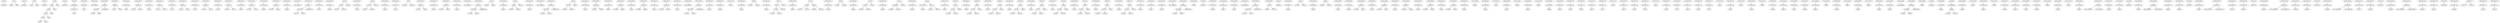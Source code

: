 digraph A { 
BLOCK43 -> RETURN44
MUL50 -> VAR49
MUL50 -> VAR48
BLOCK46 -> RETURN47
ADD55 -> VAR54
ADD55 -> VAR53
BLOCK51 -> RETURN52
ADD60 -> VAR59
ADD60 -> VAR58
ADD62 -> VAR61
ADD62 -> ADD60
ADD64 -> VAR63
ADD64 -> ADD62
ADD66 -> VAR65
ADD66 -> ADD64
ADD68 -> VAR67
ADD68 -> ADD66
BLOCK56 -> RETURN57
FUNCCALL75 -> VAR71
EXPRSTMR70 -> FUNCCALL75
FUNCCALL81 -> VAR77
EXPRSTMR76 -> FUNCCALL81
EXPRSTMR83 -> NULL_EXPR82
ASSIGN87 -> NUM84
ASSIGN87 -> VAR86
COMMA88 -> ASSIGN87
COMMA88 -> MEMZERO85
EXPRSTMR89 -> COMMA88
ASSIGN94 -> NUM93
ASSIGN94 -> VAR92
EXPRSTMR91 -> ASSIGN94
FUNCCALL100 -> VAR96
EXPRSTMR95 -> FUNCCALL100
ASSIGN104 -> NUM103
ASSIGN104 -> VAR102
EXPRSTMR101 -> ASSIGN104
FUNCCALL110 -> VAR106
EXPRSTMR105 -> FUNCCALL110
ASSIGN114 -> NUM113
ASSIGN114 -> VAR112
EXPRSTMR111 -> ASSIGN114
FUNCCALL120 -> VAR116
EXPRSTMR115 -> FUNCCALL120
ASSIGN124 -> NUM123
ASSIGN124 -> VAR122
EXPRSTMR121 -> ASSIGN124
FUNCCALL130 -> VAR126
EXPRSTMR125 -> FUNCCALL130
ASSIGN134 -> NUM133
ASSIGN134 -> VAR132
EXPRSTMR131 -> ASSIGN134
FUNCCALL140 -> VAR136
EXPRSTMR135 -> FUNCCALL140
ASSIGN144 -> NUM143
ASSIGN144 -> VAR142
EXPRSTMR141 -> ASSIGN144
FUNCCALL150 -> VAR146
EXPRSTMR145 -> FUNCCALL150
ASSIGN154 -> NUM153
ASSIGN154 -> VAR152
EXPRSTMR151 -> ASSIGN154
FUNCCALL160 -> VAR156
EXPRSTMR155 -> FUNCCALL160
ASSIGN164 -> NUM163
ASSIGN164 -> VAR162
EXPRSTMR161 -> ASSIGN164
FUNCCALL170 -> VAR166
EXPRSTMR165 -> FUNCCALL170
EXPRSTMR172 -> NULL_EXPR171
ASSIGN176 -> NUM173
ASSIGN176 -> VAR175
COMMA177 -> ASSIGN176
COMMA177 -> MEMZERO174
EXPRSTMR178 -> COMMA177
FUNCCALL185 -> VAR181
EXPRSTMR180 -> FUNCCALL185
FUNCCALL191 -> VAR187
EXPRSTMR186 -> FUNCCALL191
ADD197 -> NUM196
ADD197 -> NUM195
ADD199 -> NUM198
ADD199 -> ADD197
FUNCCALL201 -> VAR193
EXPRSTMR192 -> FUNCCALL201
MUL208 -> NUM207
MUL208 -> NUM206
ADD209 -> MUL208
ADD209 -> NUM205
FUNCCALL211 -> VAR203
EXPRSTMR202 -> FUNCCALL211
FUNCCALL217 -> VAR213
EXPRSTMR212 -> FUNCCALL217
IF218 -> NUM219
IF218 -> BLOCK220
ASSIGN224 -> NUM223
ASSIGN224 -> VAR222
EXPRSTMR221 -> ASSIGN224
FUNCCALL230 -> VAR226
EXPRSTMR225 -> FUNCCALL230
ASSIGN234 -> NUM233
ASSIGN234 -> VAR232
EXPRSTMR231 -> ASSIGN234
FUNCCALL240 -> VAR236
EXPRSTMR235 -> FUNCCALL240
EXPRSTMR242 -> NULL_EXPR241
ASSIGN246 -> NUM243
ASSIGN246 -> VAR245
COMMA247 -> ASSIGN246
COMMA247 -> MEMZERO244
EXPRSTMR248 -> COMMA247
ADD255 -> NUM254
ADD255 -> VAR253
FUNCCALL257 -> VAR251
EXPRSTMR250 -> FUNCCALL257
ADD263 -> NUM262
ADD263 -> VAR261
ADD265 -> NUM264
ADD265 -> ADD263
FUNCCALL267 -> VAR259
EXPRSTMR258 -> FUNCCALL267
EXPRSTMR269 -> NULL_EXPR268
ASSIGN273 -> NUM270
ASSIGN273 -> VAR272
COMMA274 -> ASSIGN273
COMMA274 -> MEMZERO271
EXPRSTMR275 -> COMMA274
MUL283 -> NUM282
MUL283 -> NUM281
ADD284 -> MUL283
ADD284 -> VAR280
FUNCCALL286 -> VAR278
EXPRSTMR277 -> FUNCCALL286
ASSIGN290 -> NUM289
ASSIGN290 -> VAR288
EXPRSTMR287 -> ASSIGN290
FUNCCALL296 -> VAR292
EXPRSTMR291 -> FUNCCALL296
ASSIGN300 -> NUM299
ASSIGN300 -> VAR298
EXPRSTMR297 -> ASSIGN300
FUNCCALL306 -> VAR302
EXPRSTMR301 -> FUNCCALL306
ASSIGN310 -> NUM309
ASSIGN310 -> VAR308
EXPRSTMR307 -> ASSIGN310
FUNCCALL316 -> VAR312
EXPRSTMR311 -> FUNCCALL316
ASSIGN320 -> NUM319
ASSIGN320 -> VAR318
EXPRSTMR317 -> ASSIGN320
FUNCCALL326 -> VAR322
EXPRSTMR321 -> FUNCCALL326
EXPRSTMR328 -> NULL_EXPR327
ASSIGN332 -> NUM329
ASSIGN332 -> VAR331
COMMA333 -> ASSIGN332
COMMA333 -> MEMZERO330
EXPRSTMR334 -> COMMA333
FUNCCALL341 -> VAR337
EXPRSTMR336 -> FUNCCALL341
FUNCCALL347 -> VAR343
EXPRSTMR342 -> FUNCCALL347
FUNCCALL352 -> VAR351
FUNCCALL354 -> VAR349
EXPRSTMR348 -> FUNCCALL354
ADD360 -> NUM359
ADD360 -> NUM358
FUNCCALL362 -> VAR356
EXPRSTMR355 -> FUNCCALL362
MUL369 -> NUM368
MUL369 -> NUM367
ADD370 -> MUL369
ADD370 -> NUM366
ADD372 -> NUM371
ADD372 -> ADD370
FUNCCALL374 -> VAR364
EXPRSTMR363 -> FUNCCALL374
ADD380 -> NUM379
ADD380 -> NUM378
ADD383 -> NUM382
ADD383 -> NUM381
MUL384 -> ADD383
MUL384 -> ADD380
FUNCCALL386 -> VAR376
EXPRSTMR375 -> FUNCCALL386
ADD392 -> NUM391
ADD392 -> NUM390
FUNCCALL394 -> VAR388
EXPRSTMR387 -> FUNCCALL394
ADD400 -> NUM399
ADD400 -> NUM398
MUL402 -> NUM401
MUL402 -> ADD400
FUNCCALL404 -> VAR396
EXPRSTMR395 -> FUNCCALL404
COMMA410 -> NUM409
COMMA410 -> NUM408
MUL412 -> NUM411
MUL412 -> COMMA410
FUNCCALL414 -> VAR406
EXPRSTMR405 -> FUNCCALL414
FUNCCALL420 -> VAR418
MUL423 -> NUM422
MUL423 -> NUM421
ADD424 -> MUL423
ADD424 -> FUNCCALL420
FUNCCALL426 -> VAR416
EXPRSTMR415 -> FUNCCALL426
MUL433 -> NUM432
MUL433 -> NUM431
ADD434 -> MUL433
ADD434 -> VAR430
DEREF435 -> ADD434
FUNCCALL437 -> VAR428
EXPRSTMR427 -> FUNCCALL437
MUL444 -> NUM443
MUL444 -> NUM442
ADD445 -> MUL444
ADD445 -> VAR441
DEREF446 -> ADD445
FUNCCALL448 -> VAR439
EXPRSTMR438 -> FUNCCALL448
MUL455 -> NUM454
MUL455 -> NUM453
ADD456 -> MUL455
ADD456 -> VAR452
DEREF457 -> ADD456
FUNCCALL459 -> VAR450
EXPRSTMR449 -> FUNCCALL459
MUL466 -> NUM465
MUL466 -> NUM464
ADD467 -> MUL466
ADD467 -> VAR463
DEREF468 -> ADD467
FUNCCALL470 -> VAR461
EXPRSTMR460 -> FUNCCALL470
MUL477 -> NUM476
MUL477 -> NUM475
ADD478 -> MUL477
ADD478 -> VAR474
DEREF479 -> ADD478
FUNCCALL481 -> VAR472
EXPRSTMR471 -> FUNCCALL481
MUL488 -> NUM487
MUL488 -> NUM486
ADD489 -> MUL488
ADD489 -> VAR485
DEREF490 -> ADD489
FUNCCALL492 -> VAR483
EXPRSTMR482 -> FUNCCALL492
MUL499 -> NUM498
MUL499 -> NUM497
ADD500 -> MUL499
ADD500 -> VAR496
DEREF501 -> ADD500
FUNCCALL503 -> VAR494
EXPRSTMR493 -> FUNCCALL503
MUL510 -> NUM509
MUL510 -> NUM508
ADD511 -> MUL510
ADD511 -> VAR507
DEREF512 -> ADD511
FUNCCALL514 -> VAR505
EXPRSTMR504 -> FUNCCALL514
MUL521 -> NUM520
MUL521 -> NUM519
ADD522 -> MUL521
ADD522 -> VAR518
DEREF523 -> ADD522
FUNCCALL525 -> VAR516
EXPRSTMR515 -> FUNCCALL525
FUNCCALL531 -> VAR527
EXPRSTMR526 -> FUNCCALL531
FUNCCALL537 -> VAR533
EXPRSTMR532 -> FUNCCALL537
EXPRSTMR544 -> NULL_EXPR543
ASSIGN548 -> NUM545
ASSIGN548 -> VAR547
COMMA549 -> ASSIGN548
COMMA549 -> MEMZERO546
EXPRSTMR550 -> COMMA549
EXPRSTMR552 -> VAR553
BLOCK542 -> BLOCK551
FUNCCALL555 -> VAR539
EXPRSTMR538 -> FUNCCALL555
FUNCCALL561 -> VAR557
EXPRSTMR556 -> FUNCCALL561
FUNCCALL567 -> VAR563
EXPRSTMR562 -> FUNCCALL567
EXPRSTMR574 -> NULL_EXPR573
ASSIGN578 -> NUM575
ASSIGN578 -> VAR577
COMMA579 -> ASSIGN578
COMMA579 -> MEMZERO576
EXPRSTMR580 -> COMMA579
ADD585 -> VAR584
ADD585 -> NUM583
EXPRSTMR582 -> ADD585
BLOCK572 -> BLOCK581
FUNCCALL587 -> VAR569
EXPRSTMR568 -> FUNCCALL587
ADD593 -> NUM592
ADD593 -> NUM591
FUNCCALL595 -> VAR589
EXPRSTMR588 -> FUNCCALL595
ADD601 -> NUM600
ADD601 -> NUM599
FUNCCALL603 -> VAR597
EXPRSTMR596 -> FUNCCALL603
FUNCCALL609 -> VAR605
EXPRSTMR604 -> FUNCCALL609
ASSIGN613 -> NUM612
ASSIGN613 -> VAR611
EXPRSTMR610 -> ASSIGN613
FUNCCALL619 -> VAR615
EXPRSTMR614 -> FUNCCALL619
ASSIGN623 -> NUM622
ASSIGN623 -> VAR621
EXPRSTMR620 -> ASSIGN623
FUNCCALL629 -> VAR625
EXPRSTMR624 -> FUNCCALL629
ASSIGN633 -> NUM632
ASSIGN633 -> VAR631
EXPRSTMR630 -> ASSIGN633
FUNCCALL639 -> VAR635
EXPRSTMR634 -> FUNCCALL639
ASSIGN643 -> NUM642
ASSIGN643 -> VAR641
EXPRSTMR640 -> ASSIGN643
FUNCCALL649 -> VAR645
EXPRSTMR644 -> FUNCCALL649
ASSIGN653 -> NUM652
ASSIGN653 -> VAR651
EXPRSTMR650 -> ASSIGN653
FUNCCALL659 -> VAR655
EXPRSTMR654 -> FUNCCALL659
FUNCCALL666 -> VAR663
FUNCCALL668 -> VAR661
EXPRSTMR660 -> FUNCCALL668
FUNCCALL675 -> VAR672
FUNCCALL677 -> VAR670
EXPRSTMR669 -> FUNCCALL677
FUNCCALL684 -> VAR681
FUNCCALL686 -> VAR679
EXPRSTMR678 -> FUNCCALL686
FUNCCALL693 -> VAR690
FUNCCALL695 -> VAR688
EXPRSTMR687 -> FUNCCALL695
FUNCCALL701 -> VAR697
EXPRSTMR696 -> FUNCCALL701
FUNCCALL707 -> VAR703
EXPRSTMR702 -> FUNCCALL707
FUNCCALL713 -> VAR709
EXPRSTMR708 -> FUNCCALL713
FUNCCALL719 -> VAR715
EXPRSTMR714 -> FUNCCALL719
FUNCCALL725 -> VAR721
EXPRSTMR720 -> FUNCCALL725
FUNCCALL732 -> VAR729
FUNCCALL734 -> VAR727
EXPRSTMR726 -> FUNCCALL734
FUNCCALL740 -> VAR736
EXPRSTMR735 -> FUNCCALL740
FUNCCALL746 -> VAR742
EXPRSTMR741 -> FUNCCALL746
FUNCCALL753 -> VAR750
FUNCCALL755 -> VAR748
EXPRSTMR747 -> FUNCCALL755
FUNCCALL761 -> VAR757
EXPRSTMR756 -> FUNCCALL761
FUNCCALL767 -> VAR763
EXPRSTMR762 -> FUNCCALL767
FUNCCALL773 -> VAR769
EXPRSTMR768 -> FUNCCALL773
FUNCCALL779 -> VAR775
EXPRSTMR774 -> FUNCCALL779
FUNCCALL786 -> VAR783
FUNCCALL788 -> VAR781
EXPRSTMR780 -> FUNCCALL788
FUNCCALL799 -> VAR792
FUNCCALL801 -> VAR790
EXPRSTMR789 -> FUNCCALL801
FUNCCALL812 -> VAR805
FUNCCALL814 -> VAR803
EXPRSTMR802 -> FUNCCALL814
FUNCCALL820 -> VAR816
EXPRSTMR815 -> FUNCCALL820
FUNCCALL826 -> VAR822
EXPRSTMR821 -> FUNCCALL826
FUNCCALL832 -> VAR828
EXPRSTMR827 -> FUNCCALL832
FUNCCALL838 -> VAR834
EXPRSTMR833 -> FUNCCALL838
FUNCCALL845 -> VAR842
FUNCCALL847 -> VAR840
EXPRSTMR839 -> FUNCCALL847
FUNCCALL858 -> VAR851
FUNCCALL860 -> VAR849
EXPRSTMR848 -> FUNCCALL860
FUNCCALL871 -> VAR864
FUNCCALL873 -> VAR862
EXPRSTMR861 -> FUNCCALL873
FUNCCALL879 -> VAR875
EXPRSTMR874 -> FUNCCALL879
EXPRSTMR886 -> NULL_EXPR885
ASSIGN890 -> NUM887
ASSIGN890 -> VAR889
COMMA891 -> ASSIGN890
COMMA891 -> MEMZERO888
EXPRSTMR892 -> COMMA891
EXPRSTMR894 -> VAR895
BLOCK884 -> BLOCK893
FUNCCALL897 -> VAR881
EXPRSTMR880 -> FUNCCALL897
ADD906 -> NUM905
ADD906 -> NUM904
EXPRSTMR903 -> ADD906
BLOCK902 -> EXPRSTMR903
FUNCCALL908 -> VAR899
EXPRSTMR898 -> FUNCCALL908
FUNCCALL914 -> VAR912
FUNCCALL916 -> VAR910
EXPRSTMR909 -> FUNCCALL916
FUNCCALL922 -> VAR920
FUNCCALL924 -> VAR918
EXPRSTMR917 -> FUNCCALL924
FUNCCALL930 -> VAR926
EXPRSTMR925 -> FUNCCALL930
FUNCCALL936 -> VAR932
EXPRSTMR931 -> FUNCCALL936
FUNCCALL942 -> VAR938
EXPRSTMR937 -> FUNCCALL942
FUNCCALL948 -> VAR946
FUNCCALL950 -> VAR944
EXPRSTMR943 -> FUNCCALL950
FUNCCALL957 -> VAR954
FUNCCALL959 -> VAR952
EXPRSTMR951 -> FUNCCALL959
COMMA969 -> NULL_EXPR968
COMMA969 -> NULL_EXPR967
EXPRSTMR970 -> COMMA969
FUNCCALL976 -> VAR973
EXPRSTMR972 -> FUNCCALL976
FUNCCALL981 -> VAR978
EXPRSTMR977 -> FUNCCALL981
BLOCK964 -> BLOCK971
FUNCCALL983 -> VAR961
EXPRSTMR960 -> FUNCCALL983
COMMA993 -> NULL_EXPR992
COMMA993 -> NULL_EXPR991
EXPRSTMR994 -> COMMA993
FUNCCALL1001 -> VAR997
EXPRSTMR996 -> FUNCCALL1001
FUNCCALL1006 -> VAR1003
EXPRSTMR1002 -> FUNCCALL1006
BLOCK988 -> BLOCK995
FUNCCALL1008 -> VAR985
EXPRSTMR984 -> FUNCCALL1008
COMMA1018 -> NULL_EXPR1017
COMMA1018 -> NULL_EXPR1016
EXPRSTMR1019 -> COMMA1018
FUNCCALL1027 -> VAR1022
EXPRSTMR1021 -> FUNCCALL1027
FUNCCALL1032 -> VAR1029
EXPRSTMR1028 -> FUNCCALL1032
BLOCK1013 -> BLOCK1020
FUNCCALL1034 -> VAR1010
EXPRSTMR1009 -> FUNCCALL1034
COMMA1044 -> NULL_EXPR1043
COMMA1044 -> NULL_EXPR1042
EXPRSTMR1045 -> COMMA1044
FUNCCALL1051 -> VAR1048
EXPRSTMR1047 -> FUNCCALL1051
FUNCCALL1056 -> VAR1053
EXPRSTMR1052 -> FUNCCALL1056
BLOCK1039 -> BLOCK1046
FUNCCALL1058 -> VAR1036
EXPRSTMR1035 -> FUNCCALL1058
COMMA1068 -> NULL_EXPR1067
COMMA1068 -> NULL_EXPR1066
EXPRSTMR1069 -> COMMA1068
FUNCCALL1076 -> VAR1072
EXPRSTMR1071 -> FUNCCALL1076
FUNCCALL1081 -> VAR1078
EXPRSTMR1077 -> FUNCCALL1081
BLOCK1063 -> BLOCK1070
FUNCCALL1083 -> VAR1060
EXPRSTMR1059 -> FUNCCALL1083
COMMA1093 -> NULL_EXPR1092
COMMA1093 -> NULL_EXPR1091
EXPRSTMR1094 -> COMMA1093
FUNCCALL1102 -> VAR1097
EXPRSTMR1096 -> FUNCCALL1102
FUNCCALL1107 -> VAR1104
EXPRSTMR1103 -> FUNCCALL1107
BLOCK1088 -> BLOCK1095
FUNCCALL1109 -> VAR1085
EXPRSTMR1084 -> FUNCCALL1109
COMMA1115 -> NUM1114
COMMA1115 -> NUM1113
FUNCCALL1117 -> VAR1111
EXPRSTMR1110 -> FUNCCALL1117
FUNCCALL1121 -> VAR1119
EXPRSTMR1118 -> FUNCCALL1121
BLOCK69 -> EXPRSTMR70
}
